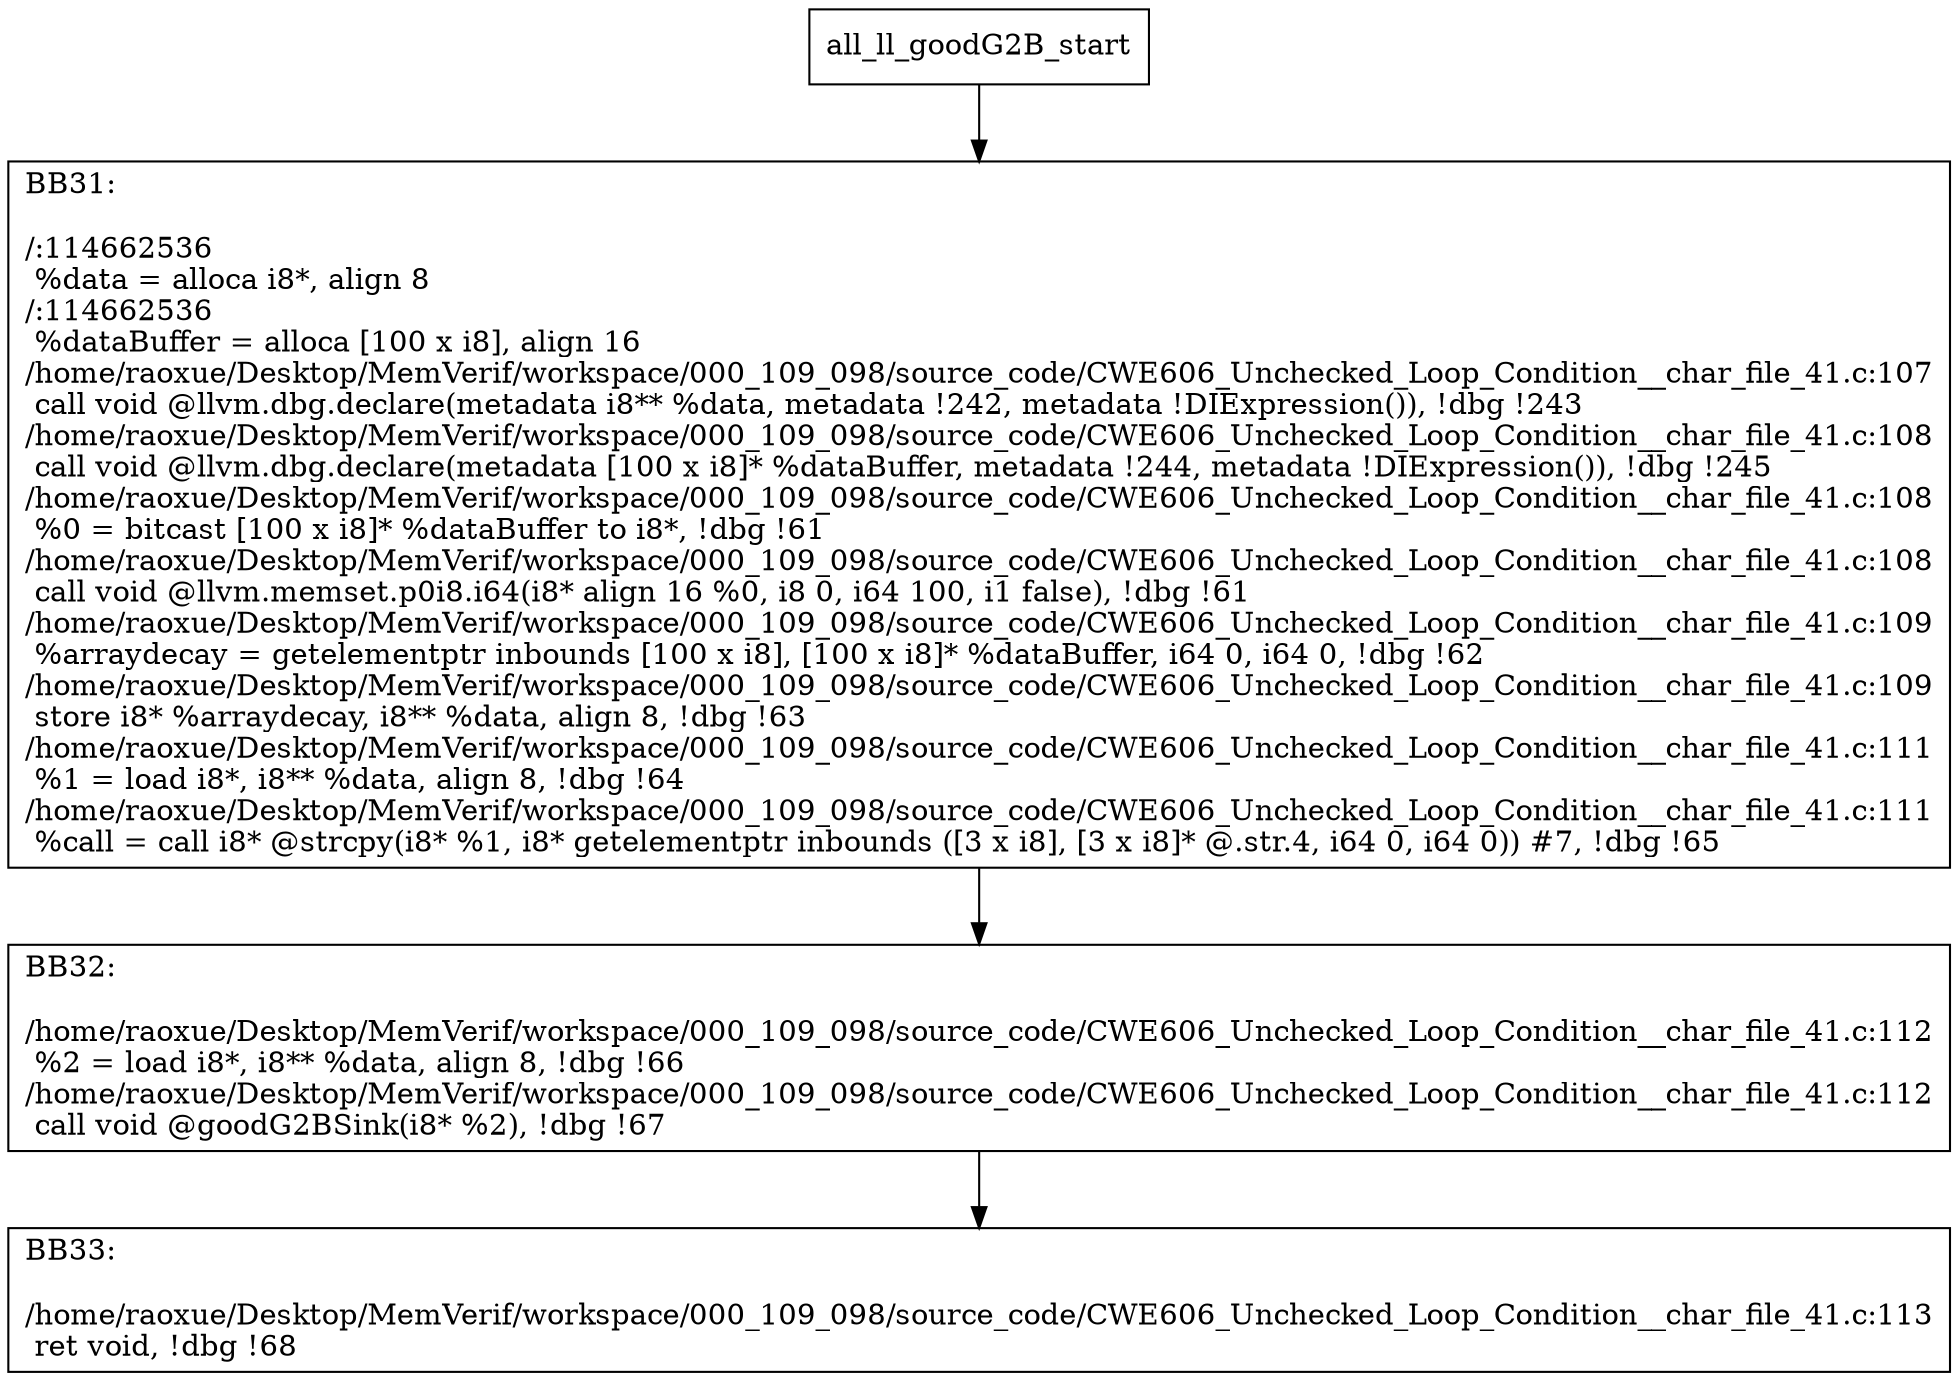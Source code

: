 digraph "CFG for'all_ll_goodG2B' function" {
	BBall_ll_goodG2B_start[shape=record,label="{all_ll_goodG2B_start}"];
	BBall_ll_goodG2B_start-> all_ll_goodG2BBB31;
	all_ll_goodG2BBB31 [shape=record, label="{BB31:\l\l/:114662536\l
  %data = alloca i8*, align 8\l
/:114662536\l
  %dataBuffer = alloca [100 x i8], align 16\l
/home/raoxue/Desktop/MemVerif/workspace/000_109_098/source_code/CWE606_Unchecked_Loop_Condition__char_file_41.c:107\l
  call void @llvm.dbg.declare(metadata i8** %data, metadata !242, metadata !DIExpression()), !dbg !243\l
/home/raoxue/Desktop/MemVerif/workspace/000_109_098/source_code/CWE606_Unchecked_Loop_Condition__char_file_41.c:108\l
  call void @llvm.dbg.declare(metadata [100 x i8]* %dataBuffer, metadata !244, metadata !DIExpression()), !dbg !245\l
/home/raoxue/Desktop/MemVerif/workspace/000_109_098/source_code/CWE606_Unchecked_Loop_Condition__char_file_41.c:108\l
  %0 = bitcast [100 x i8]* %dataBuffer to i8*, !dbg !61\l
/home/raoxue/Desktop/MemVerif/workspace/000_109_098/source_code/CWE606_Unchecked_Loop_Condition__char_file_41.c:108\l
  call void @llvm.memset.p0i8.i64(i8* align 16 %0, i8 0, i64 100, i1 false), !dbg !61\l
/home/raoxue/Desktop/MemVerif/workspace/000_109_098/source_code/CWE606_Unchecked_Loop_Condition__char_file_41.c:109\l
  %arraydecay = getelementptr inbounds [100 x i8], [100 x i8]* %dataBuffer, i64 0, i64 0, !dbg !62\l
/home/raoxue/Desktop/MemVerif/workspace/000_109_098/source_code/CWE606_Unchecked_Loop_Condition__char_file_41.c:109\l
  store i8* %arraydecay, i8** %data, align 8, !dbg !63\l
/home/raoxue/Desktop/MemVerif/workspace/000_109_098/source_code/CWE606_Unchecked_Loop_Condition__char_file_41.c:111\l
  %1 = load i8*, i8** %data, align 8, !dbg !64\l
/home/raoxue/Desktop/MemVerif/workspace/000_109_098/source_code/CWE606_Unchecked_Loop_Condition__char_file_41.c:111\l
  %call = call i8* @strcpy(i8* %1, i8* getelementptr inbounds ([3 x i8], [3 x i8]* @.str.4, i64 0, i64 0)) #7, !dbg !65\l
}"];
	all_ll_goodG2BBB31-> all_ll_goodG2BBB32;
	all_ll_goodG2BBB32 [shape=record, label="{BB32:\l\l/home/raoxue/Desktop/MemVerif/workspace/000_109_098/source_code/CWE606_Unchecked_Loop_Condition__char_file_41.c:112\l
  %2 = load i8*, i8** %data, align 8, !dbg !66\l
/home/raoxue/Desktop/MemVerif/workspace/000_109_098/source_code/CWE606_Unchecked_Loop_Condition__char_file_41.c:112\l
  call void @goodG2BSink(i8* %2), !dbg !67\l
}"];
	all_ll_goodG2BBB32-> all_ll_goodG2BBB33;
	all_ll_goodG2BBB33 [shape=record, label="{BB33:\l\l/home/raoxue/Desktop/MemVerif/workspace/000_109_098/source_code/CWE606_Unchecked_Loop_Condition__char_file_41.c:113\l
  ret void, !dbg !68\l
}"];
}
